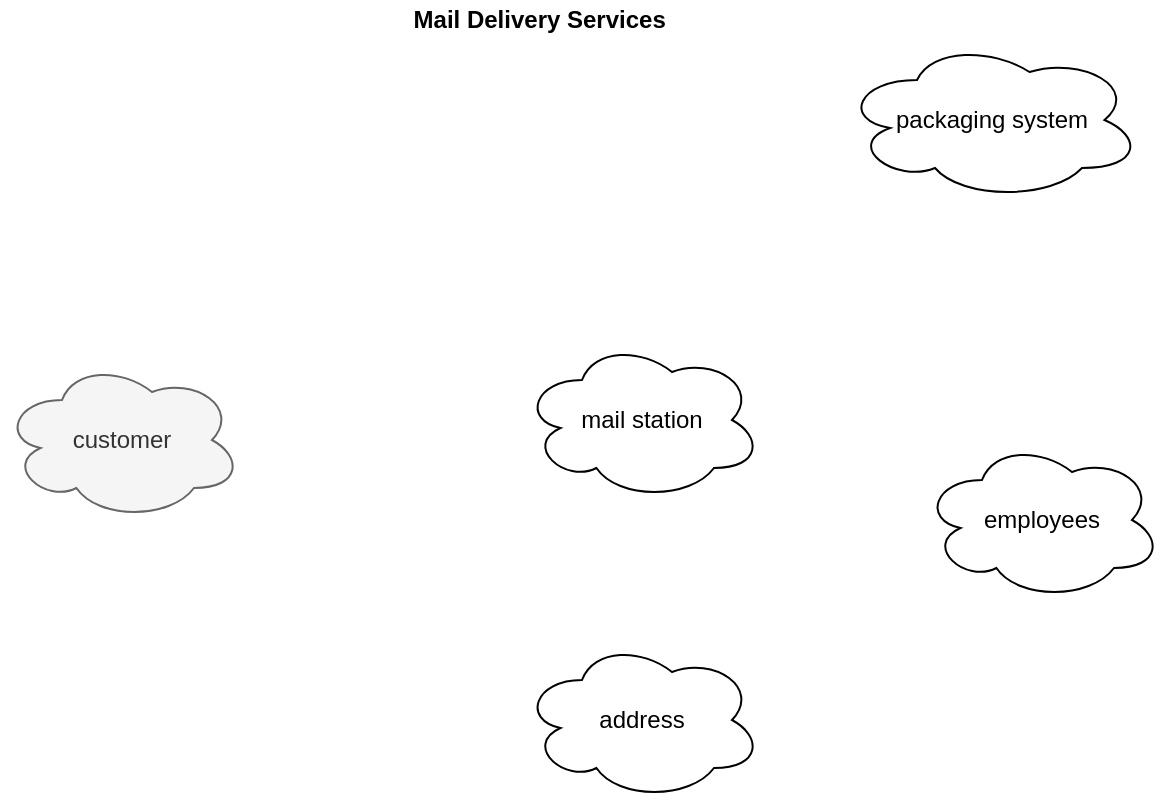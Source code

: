 <mxfile version="13.10.9" type="github">
  <diagram id="0xmgqD430cScUVRCt7bl" name="Page-1">
    <mxGraphModel dx="1038" dy="491" grid="1" gridSize="10" guides="1" tooltips="1" connect="1" arrows="1" fold="1" page="1" pageScale="1" pageWidth="827" pageHeight="1169" math="0" shadow="0">
      <root>
        <mxCell id="0" />
        <mxCell id="1" parent="0" />
        <mxCell id="LVAigOYfB2OxWaIaGSXA-1" value="customer" style="ellipse;shape=cloud;whiteSpace=wrap;html=1;fillColor=#f5f5f5;strokeColor=#666666;fontColor=#333333;fontStyle=0" parent="1" vertex="1">
          <mxGeometry x="140" y="220" width="120" height="80" as="geometry" />
        </mxCell>
        <mxCell id="LVAigOYfB2OxWaIaGSXA-2" value="Mail Delivery Services&amp;nbsp;" style="text;html=1;align=center;verticalAlign=middle;resizable=0;points=[];autosize=1;fontStyle=1" parent="1" vertex="1">
          <mxGeometry x="335" y="40" width="150" height="20" as="geometry" />
        </mxCell>
        <mxCell id="LVAigOYfB2OxWaIaGSXA-3" value="employees" style="ellipse;shape=cloud;whiteSpace=wrap;html=1;" parent="1" vertex="1">
          <mxGeometry x="600" y="260" width="120" height="80" as="geometry" />
        </mxCell>
        <mxCell id="LVAigOYfB2OxWaIaGSXA-4" value="mail station" style="ellipse;shape=cloud;whiteSpace=wrap;html=1;" parent="1" vertex="1">
          <mxGeometry x="400" y="210" width="120" height="80" as="geometry" />
        </mxCell>
        <mxCell id="LVAigOYfB2OxWaIaGSXA-6" value="address" style="ellipse;shape=cloud;whiteSpace=wrap;html=1;" parent="1" vertex="1">
          <mxGeometry x="400" y="360" width="120" height="80" as="geometry" />
        </mxCell>
        <mxCell id="LVAigOYfB2OxWaIaGSXA-7" value="packaging system" style="ellipse;shape=cloud;whiteSpace=wrap;html=1;" parent="1" vertex="1">
          <mxGeometry x="560" y="60" width="150" height="80" as="geometry" />
        </mxCell>
      </root>
    </mxGraphModel>
  </diagram>
</mxfile>
